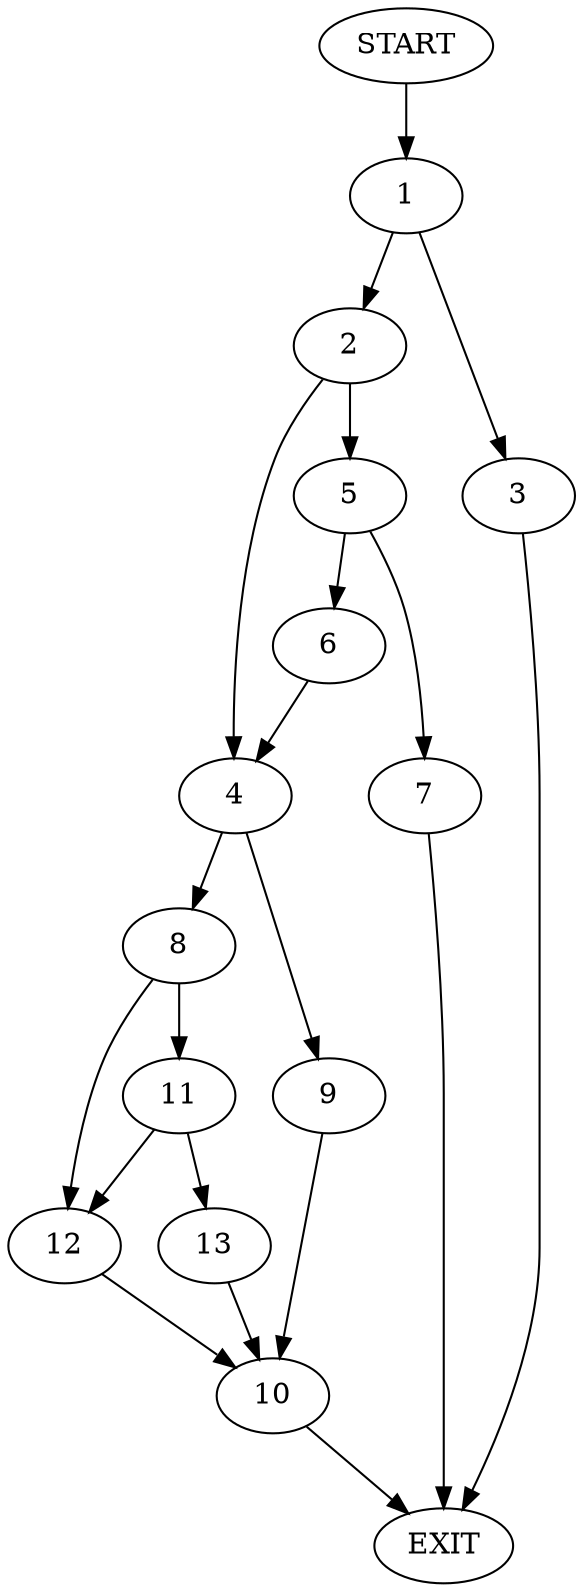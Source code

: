 digraph {
0 [label="START"]
14 [label="EXIT"]
0 -> 1
1 -> 2
1 -> 3
3 -> 14
2 -> 4
2 -> 5
5 -> 6
5 -> 7
4 -> 8
4 -> 9
7 -> 14
6 -> 4
9 -> 10
8 -> 11
8 -> 12
11 -> 13
11 -> 12
12 -> 10
13 -> 10
10 -> 14
}
